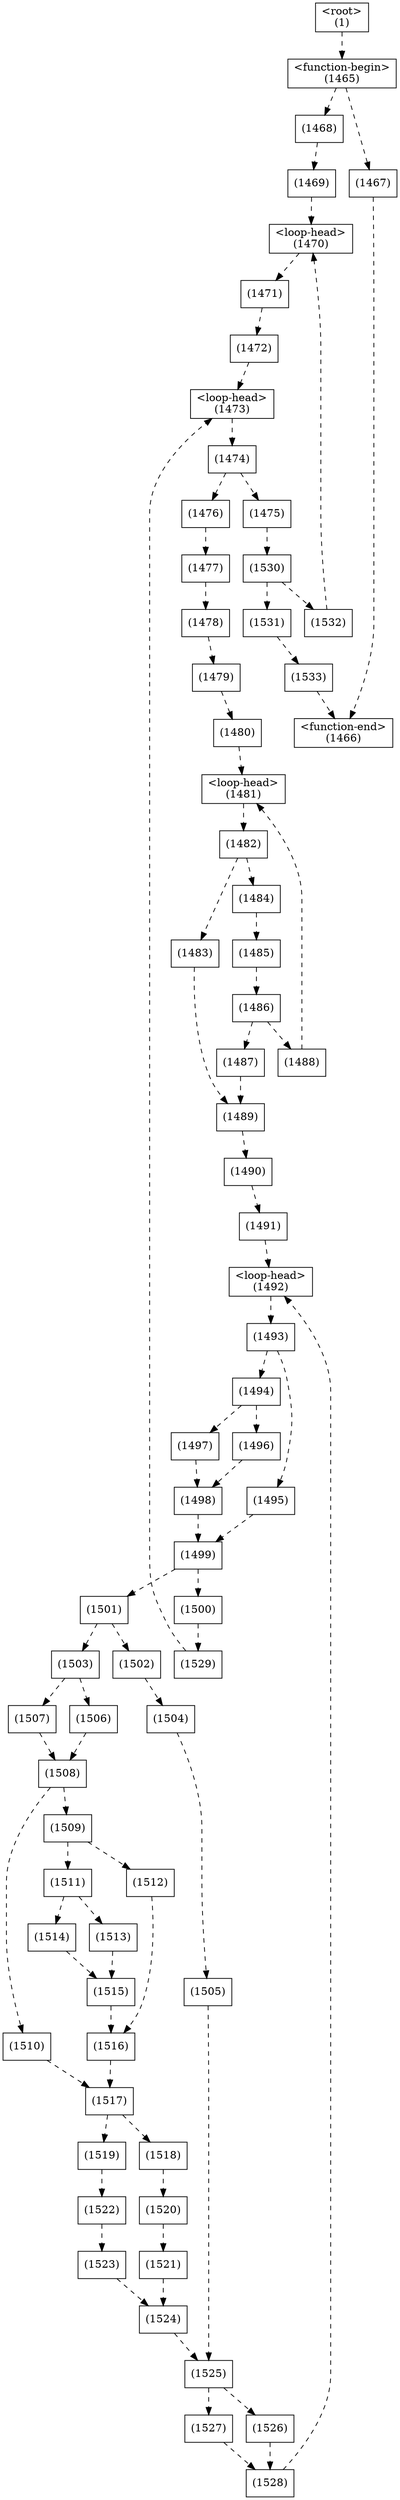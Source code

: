 digraph graphname {
n1533 [shape=box,label="(1533)"];
n1531 -> n1533[style="dashed"];
n1532 [shape=box,label="(1532)"];
n1530 -> n1532[style="dashed"];
n1531 [shape=box,label="(1531)"];
n1530 -> n1531[style="dashed"];
n1530 [shape=box,label="(1530)"];
n1475 -> n1530[style="dashed"];
n1529 [shape=box,label="(1529)"];
n1500 -> n1529[style="dashed"];
n1528 [shape=box,label="(1528)"];
n1527 -> n1528[style="dashed"];
n1526 -> n1528[style="dashed"];
n1527 [shape=box,label="(1527)"];
n1525 -> n1527[style="dashed"];
n1526 [shape=box,label="(1526)"];
n1525 -> n1526[style="dashed"];
n1525 [shape=box,label="(1525)"];
n1524 -> n1525[style="dashed"];
n1505 -> n1525[style="dashed"];
n1524 [shape=box,label="(1524)"];
n1523 -> n1524[style="dashed"];
n1521 -> n1524[style="dashed"];
n1523 [shape=box,label="(1523)"];
n1522 -> n1523[style="dashed"];
n1522 [shape=box,label="(1522)"];
n1519 -> n1522[style="dashed"];
n1521 [shape=box,label="(1521)"];
n1520 -> n1521[style="dashed"];
n1520 [shape=box,label="(1520)"];
n1518 -> n1520[style="dashed"];
n1519 [shape=box,label="(1519)"];
n1517 -> n1519[style="dashed"];
n1518 [shape=box,label="(1518)"];
n1517 -> n1518[style="dashed"];
n1517 [shape=box,label="(1517)"];
n1510 -> n1517[style="dashed"];
n1516 -> n1517[style="dashed"];
n1516 [shape=box,label="(1516)"];
n1512 -> n1516[style="dashed"];
n1515 -> n1516[style="dashed"];
n1515 [shape=box,label="(1515)"];
n1514 -> n1515[style="dashed"];
n1513 -> n1515[style="dashed"];
n1514 [shape=box,label="(1514)"];
n1511 -> n1514[style="dashed"];
n1513 [shape=box,label="(1513)"];
n1511 -> n1513[style="dashed"];
n1512 [shape=box,label="(1512)"];
n1509 -> n1512[style="dashed"];
n1511 [shape=box,label="(1511)"];
n1509 -> n1511[style="dashed"];
n1510 [shape=box,label="(1510)"];
n1508 -> n1510[style="dashed"];
n1509 [shape=box,label="(1509)"];
n1508 -> n1509[style="dashed"];
n1508 [shape=box,label="(1508)"];
n1507 -> n1508[style="dashed"];
n1506 -> n1508[style="dashed"];
n1507 [shape=box,label="(1507)"];
n1503 -> n1507[style="dashed"];
n1506 [shape=box,label="(1506)"];
n1503 -> n1506[style="dashed"];
n1505 [shape=box,label="(1505)"];
n1504 -> n1505[style="dashed"];
n1504 [shape=box,label="(1504)"];
n1502 -> n1504[style="dashed"];
n1503 [shape=box,label="(1503)"];
n1501 -> n1503[style="dashed"];
n1502 [shape=box,label="(1502)"];
n1501 -> n1502[style="dashed"];
n1501 [shape=box,label="(1501)"];
n1499 -> n1501[style="dashed"];
n1500 [shape=box,label="(1500)"];
n1499 -> n1500[style="dashed"];
n1499 [shape=box,label="(1499)"];
n1495 -> n1499[style="dashed"];
n1498 -> n1499[style="dashed"];
n1498 [shape=box,label="(1498)"];
n1497 -> n1498[style="dashed"];
n1496 -> n1498[style="dashed"];
n1497 [shape=box,label="(1497)"];
n1494 -> n1497[style="dashed"];
n1496 [shape=box,label="(1496)"];
n1494 -> n1496[style="dashed"];
n1495 [shape=box,label="(1495)"];
n1493 -> n1495[style="dashed"];
n1494 [shape=box,label="(1494)"];
n1493 -> n1494[style="dashed"];
n1493 [shape=box,label="(1493)"];
n1492 -> n1493[style="dashed"];
n1492 [shape=box,label="<loop-head>
(1492)"];
n1528 -> n1492[style="dashed"];
n1491 -> n1492[style="dashed"];
n1491 [shape=box,label="(1491)"];
n1490 -> n1491[style="dashed"];
n1490 [shape=box,label="(1490)"];
n1489 -> n1490[style="dashed"];
n1489 [shape=box,label="(1489)"];
n1483 -> n1489[style="dashed"];
n1487 -> n1489[style="dashed"];
n1488 [shape=box,label="(1488)"];
n1486 -> n1488[style="dashed"];
n1487 [shape=box,label="(1487)"];
n1486 -> n1487[style="dashed"];
n1486 [shape=box,label="(1486)"];
n1485 -> n1486[style="dashed"];
n1485 [shape=box,label="(1485)"];
n1484 -> n1485[style="dashed"];
n1484 [shape=box,label="(1484)"];
n1482 -> n1484[style="dashed"];
n1483 [shape=box,label="(1483)"];
n1482 -> n1483[style="dashed"];
n1482 [shape=box,label="(1482)"];
n1481 -> n1482[style="dashed"];
n1481 [shape=box,label="<loop-head>
(1481)"];
n1488 -> n1481[style="dashed"];
n1480 -> n1481[style="dashed"];
n1480 [shape=box,label="(1480)"];
n1479 -> n1480[style="dashed"];
n1479 [shape=box,label="(1479)"];
n1478 -> n1479[style="dashed"];
n1478 [shape=box,label="(1478)"];
n1477 -> n1478[style="dashed"];
n1477 [shape=box,label="(1477)"];
n1476 -> n1477[style="dashed"];
n1476 [shape=box,label="(1476)"];
n1474 -> n1476[style="dashed"];
n1475 [shape=box,label="(1475)"];
n1474 -> n1475[style="dashed"];
n1474 [shape=box,label="(1474)"];
n1473 -> n1474[style="dashed"];
n1473 [shape=box,label="<loop-head>
(1473)"];
n1529 -> n1473[style="dashed"];
n1472 -> n1473[style="dashed"];
n1472 [shape=box,label="(1472)"];
n1471 -> n1472[style="dashed"];
n1471 [shape=box,label="(1471)"];
n1470 -> n1471[style="dashed"];
n1470 [shape=box,label="<loop-head>
(1470)"];
n1532 -> n1470[style="dashed"];
n1469 -> n1470[style="dashed"];
n1469 [shape=box,label="(1469)"];
n1468 -> n1469[style="dashed"];
n1468 [shape=box,label="(1468)"];
n1465 -> n1468[style="dashed"];
n1467 [shape=box,label="(1467)"];
n1465 -> n1467[style="dashed"];
n1466 [shape=box,label="<function-end>
(1466)"];
n1533 -> n1466[style="dashed"];
n1467 -> n1466[style="dashed"];
n1465 [shape=box,label="<function-begin>
(1465)"];
n1 -> n1465[style="dashed"];
n1 [shape=box,label="<root>
(1)"];
}
